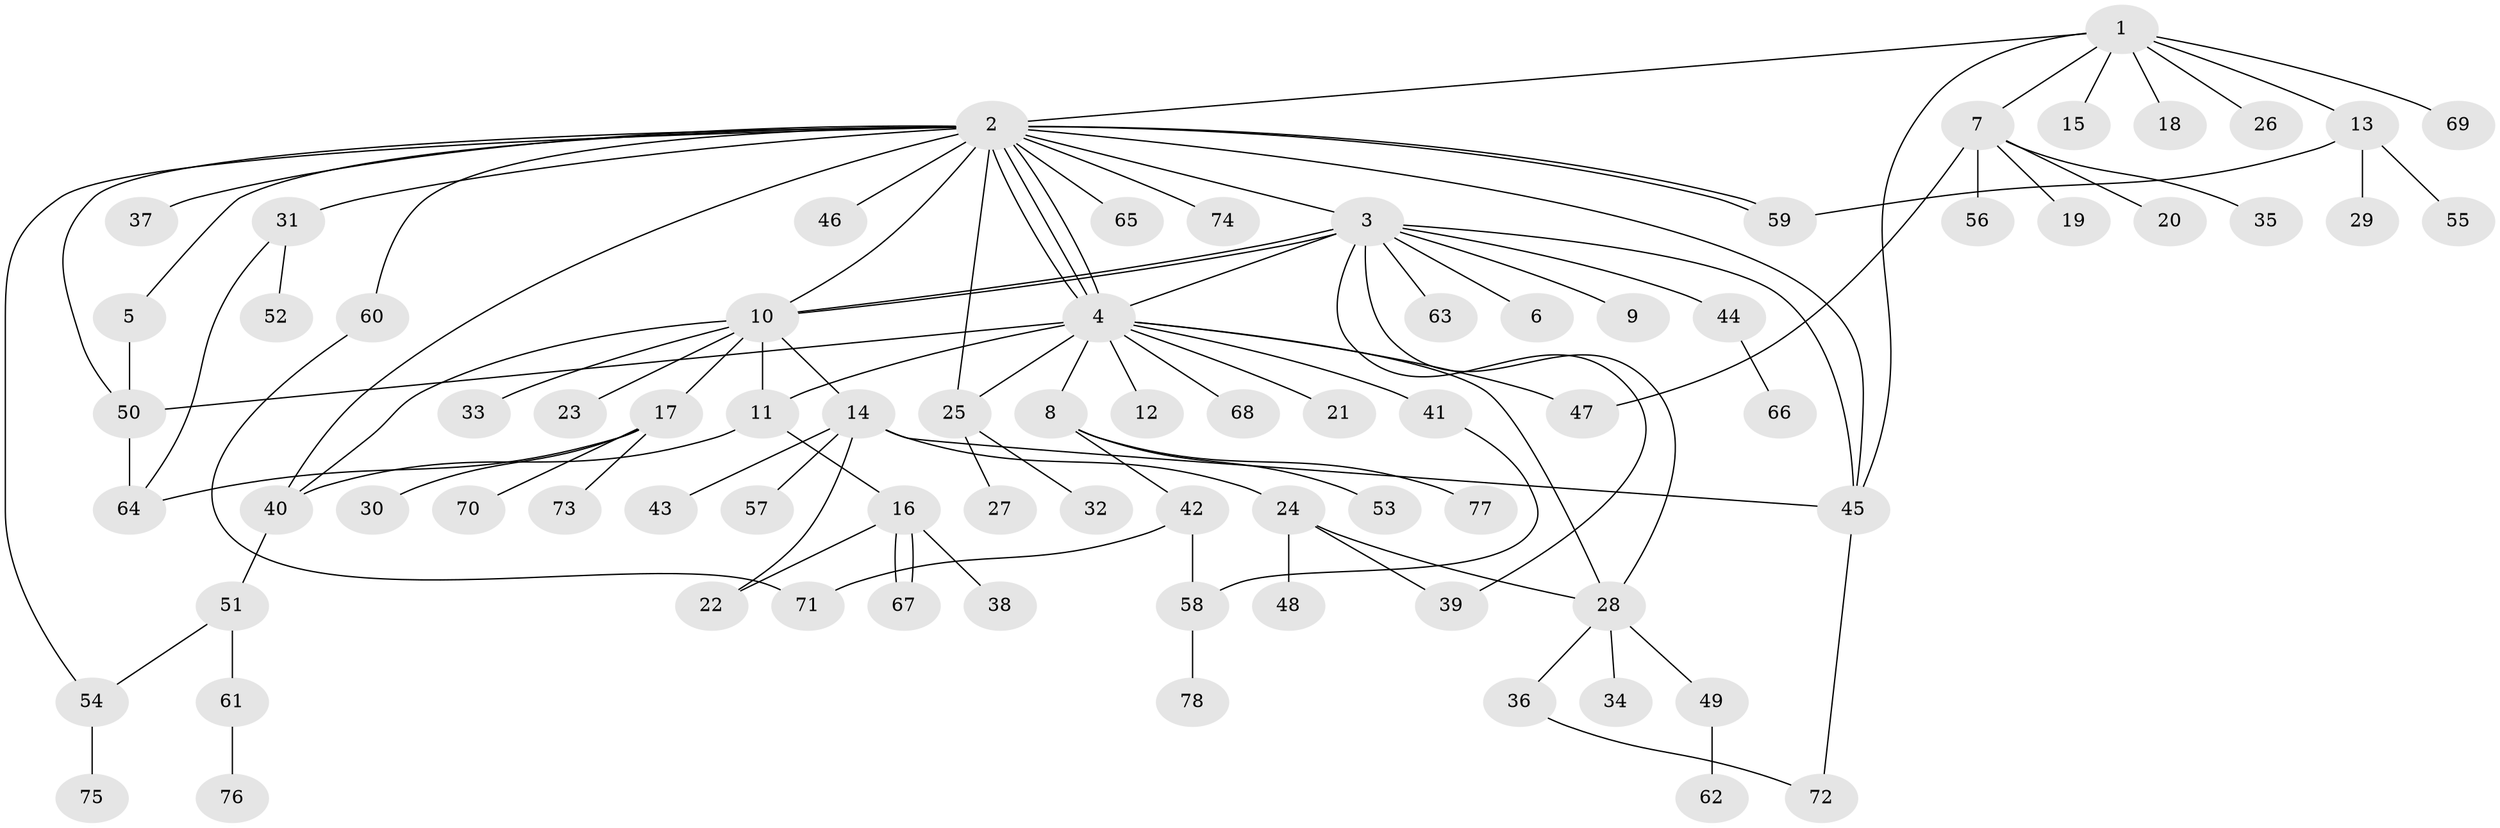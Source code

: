 // coarse degree distribution, {10: 0.01694915254237288, 25: 0.01694915254237288, 9: 0.01694915254237288, 2: 0.15254237288135594, 1: 0.5423728813559322, 5: 0.03389830508474576, 3: 0.1016949152542373, 8: 0.01694915254237288, 6: 0.05084745762711865, 4: 0.05084745762711865}
// Generated by graph-tools (version 1.1) at 2025/41/03/06/25 10:41:49]
// undirected, 78 vertices, 105 edges
graph export_dot {
graph [start="1"]
  node [color=gray90,style=filled];
  1;
  2;
  3;
  4;
  5;
  6;
  7;
  8;
  9;
  10;
  11;
  12;
  13;
  14;
  15;
  16;
  17;
  18;
  19;
  20;
  21;
  22;
  23;
  24;
  25;
  26;
  27;
  28;
  29;
  30;
  31;
  32;
  33;
  34;
  35;
  36;
  37;
  38;
  39;
  40;
  41;
  42;
  43;
  44;
  45;
  46;
  47;
  48;
  49;
  50;
  51;
  52;
  53;
  54;
  55;
  56;
  57;
  58;
  59;
  60;
  61;
  62;
  63;
  64;
  65;
  66;
  67;
  68;
  69;
  70;
  71;
  72;
  73;
  74;
  75;
  76;
  77;
  78;
  1 -- 2;
  1 -- 7;
  1 -- 13;
  1 -- 15;
  1 -- 18;
  1 -- 26;
  1 -- 45;
  1 -- 69;
  2 -- 3;
  2 -- 4;
  2 -- 4;
  2 -- 4;
  2 -- 5;
  2 -- 10;
  2 -- 25;
  2 -- 31;
  2 -- 37;
  2 -- 40;
  2 -- 45;
  2 -- 46;
  2 -- 50;
  2 -- 54;
  2 -- 59;
  2 -- 59;
  2 -- 60;
  2 -- 65;
  2 -- 74;
  3 -- 4;
  3 -- 6;
  3 -- 9;
  3 -- 10;
  3 -- 10;
  3 -- 28;
  3 -- 39;
  3 -- 44;
  3 -- 45;
  3 -- 63;
  4 -- 8;
  4 -- 11;
  4 -- 12;
  4 -- 21;
  4 -- 25;
  4 -- 28;
  4 -- 41;
  4 -- 47;
  4 -- 50;
  4 -- 68;
  5 -- 50;
  7 -- 19;
  7 -- 20;
  7 -- 35;
  7 -- 47;
  7 -- 56;
  8 -- 42;
  8 -- 53;
  8 -- 77;
  10 -- 11;
  10 -- 14;
  10 -- 17;
  10 -- 23;
  10 -- 33;
  10 -- 40;
  11 -- 16;
  11 -- 40;
  13 -- 29;
  13 -- 55;
  13 -- 59;
  14 -- 22;
  14 -- 24;
  14 -- 43;
  14 -- 45;
  14 -- 57;
  16 -- 22;
  16 -- 38;
  16 -- 67;
  16 -- 67;
  17 -- 30;
  17 -- 64;
  17 -- 70;
  17 -- 73;
  24 -- 28;
  24 -- 39;
  24 -- 48;
  25 -- 27;
  25 -- 32;
  28 -- 34;
  28 -- 36;
  28 -- 49;
  31 -- 52;
  31 -- 64;
  36 -- 72;
  40 -- 51;
  41 -- 58;
  42 -- 58;
  42 -- 71;
  44 -- 66;
  45 -- 72;
  49 -- 62;
  50 -- 64;
  51 -- 54;
  51 -- 61;
  54 -- 75;
  58 -- 78;
  60 -- 71;
  61 -- 76;
}
